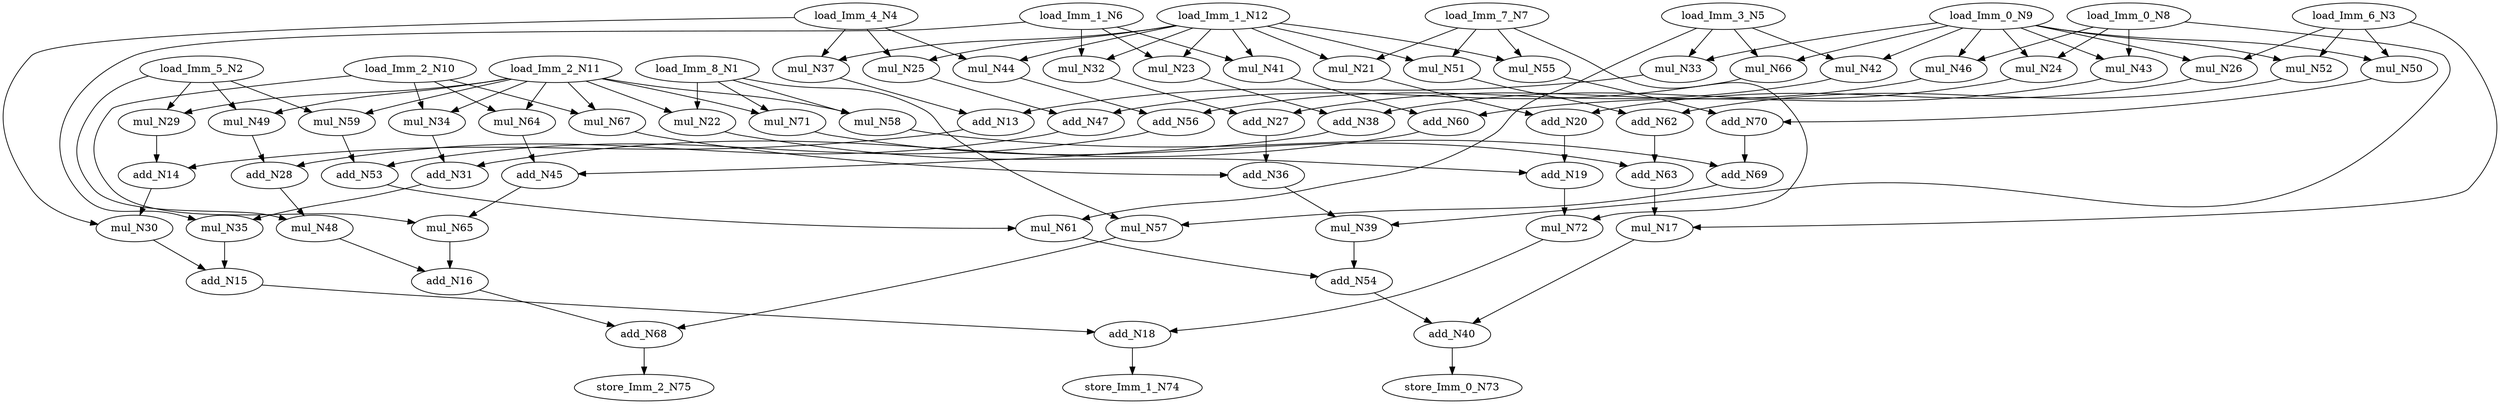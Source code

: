 digraph graphname {
N55 [color="black", ntype="operation", label="mul_N55"];
N74 [color="black", ntype="operation", label="store_Imm_1_N74"];
N70 [color="black", ntype="operation", label="add_N70"];
N54 [color="black", ntype="operation", label="add_N54"];
N73 [color="black", ntype="operation", label="store_Imm_0_N73"];
N69 [color="black", ntype="operation", label="add_N69"];
N58 [color="black", ntype="operation", label="mul_N58"];
N68 [color="black", ntype="operation", label="add_N68"];
N49 [color="black", ntype="operation", label="mul_N49"];
N48 [color="black", ntype="operation", label="mul_N48"];
N65 [color="black", ntype="operation", label="mul_N65"];
N64 [color="black", ntype="operation", label="mul_N64"];
N63 [color="black", ntype="operation", label="add_N63"];
N62 [color="black", ntype="operation", label="add_N62"];
N61 [color="black", ntype="operation", label="mul_N61"];
N60 [color="black", ntype="operation", label="add_N60"];
N41 [color="black", ntype="operation", label="mul_N41"];
N40 [color="black", ntype="operation", label="add_N40"];
N43 [color="black", ntype="operation", label="mul_N43"];
N42 [color="black", ntype="operation", label="mul_N42"];
N45 [color="black", ntype="operation", label="add_N45"];
N44 [color="black", ntype="operation", label="mul_N44"];
N47 [color="black", ntype="operation", label="add_N47"];
N46 [color="black", ntype="operation", label="mul_N46"];
N29 [color="black", ntype="operation", label="mul_N29"];
N28 [color="black", ntype="operation", label="add_N28"];
N59 [color="black", ntype="operation", label="mul_N59"];
N23 [color="black", ntype="operation", label="mul_N23"];
N22 [color="black", ntype="operation", label="mul_N22"];
N21 [color="black", ntype="operation", label="mul_N21"];
N20 [color="black", ntype="operation", label="add_N20"];
N27 [color="black", ntype="operation", label="add_N27"];
N26 [color="black", ntype="operation", label="mul_N26"];
N25 [color="black", ntype="operation", label="mul_N25"];
N24 [color="black", ntype="operation", label="mul_N24"];
N67 [color="black", ntype="operation", label="mul_N67"];
N75 [color="black", ntype="operation", label="store_Imm_2_N75"];
N66 [color="black", ntype="operation", label="mul_N66"];
N8 [color="black", ntype="operation", label="load_Imm_0_N8"];
N9 [color="black", ntype="operation", label="load_Imm_0_N9"];
N71 [color="black", ntype="operation", label="mul_N71"];
N1 [color="black", ntype="operation", label="load_Imm_8_N1"];
N2 [color="black", ntype="operation", label="load_Imm_5_N2"];
N3 [color="black", ntype="operation", label="load_Imm_6_N3"];
N4 [color="black", ntype="operation", label="load_Imm_4_N4"];
N5 [color="black", ntype="operation", label="load_Imm_3_N5"];
N6 [color="black", ntype="operation", label="load_Imm_1_N6"];
N7 [color="black", ntype="operation", label="load_Imm_7_N7"];
N12 [color="black", ntype="operation", label="load_Imm_1_N12"];
N13 [color="black", ntype="operation", label="add_N13"];
N10 [color="black", ntype="operation", label="load_Imm_2_N10"];
N11 [color="black", ntype="operation", label="load_Imm_2_N11"];
N16 [color="black", ntype="operation", label="add_N16"];
N17 [color="black", ntype="operation", label="mul_N17"];
N14 [color="black", ntype="operation", label="add_N14"];
N15 [color="black", ntype="operation", label="add_N15"];
N56 [color="black", ntype="operation", label="add_N56"];
N57 [color="black", ntype="operation", label="mul_N57"];
N18 [color="black", ntype="operation", label="add_N18"];
N19 [color="black", ntype="operation", label="add_N19"];
N52 [color="black", ntype="operation", label="mul_N52"];
N53 [color="black", ntype="operation", label="add_N53"];
N50 [color="black", ntype="operation", label="mul_N50"];
N51 [color="black", ntype="operation", label="mul_N51"];
N38 [color="black", ntype="operation", label="add_N38"];
N39 [color="black", ntype="operation", label="mul_N39"];
N72 [color="black", ntype="operation", label="mul_N72"];
N30 [color="black", ntype="operation", label="mul_N30"];
N31 [color="black", ntype="operation", label="add_N31"];
N32 [color="black", ntype="operation", label="mul_N32"];
N33 [color="black", ntype="operation", label="mul_N33"];
N34 [color="black", ntype="operation", label="mul_N34"];
N35 [color="black", ntype="operation", label="mul_N35"];
N36 [color="black", ntype="operation", label="add_N36"];
N37 [color="black", ntype="operation", label="mul_N37"];
N55 -> N70;
N70 -> N69;
N54 -> N40;
N69 -> N57;
N58 -> N69;
N68 -> N75;
N49 -> N28;
N48 -> N16;
N65 -> N16;
N64 -> N45;
N63 -> N17;
N62 -> N63;
N61 -> N54;
N60 -> N31;
N41 -> N60;
N40 -> N73;
N43 -> N60;
N42 -> N56;
N45 -> N65;
N44 -> N56;
N47 -> N28;
N46 -> N27;
N29 -> N14;
N28 -> N48;
N59 -> N53;
N23 -> N38;
N22 -> N19;
N21 -> N20;
N20 -> N19;
N27 -> N36;
N26 -> N20;
N25 -> N47;
N24 -> N38;
N67 -> N36;
N66 -> N47;
N8 -> N24;
N8 -> N43;
N8 -> N46;
N8 -> N39;
N9 -> N24;
N9 -> N46;
N9 -> N33;
N9 -> N42;
N9 -> N66;
N9 -> N50;
N9 -> N26;
N9 -> N43;
N9 -> N52;
N71 -> N63;
N1 -> N22;
N1 -> N57;
N1 -> N58;
N1 -> N71;
N2 -> N29;
N2 -> N49;
N2 -> N48;
N2 -> N59;
N3 -> N26;
N3 -> N50;
N3 -> N17;
N3 -> N52;
N4 -> N25;
N4 -> N37;
N4 -> N30;
N4 -> N44;
N5 -> N66;
N5 -> N33;
N5 -> N42;
N5 -> N61;
N6 -> N23;
N6 -> N32;
N6 -> N41;
N6 -> N35;
N7 -> N51;
N7 -> N72;
N7 -> N21;
N7 -> N55;
N12 -> N44;
N12 -> N55;
N12 -> N32;
N12 -> N37;
N12 -> N21;
N12 -> N23;
N12 -> N51;
N12 -> N25;
N12 -> N41;
N13 -> N14;
N10 -> N65;
N10 -> N64;
N10 -> N34;
N10 -> N67;
N11 -> N64;
N11 -> N67;
N11 -> N58;
N11 -> N34;
N11 -> N22;
N11 -> N71;
N11 -> N49;
N11 -> N59;
N11 -> N29;
N16 -> N68;
N17 -> N40;
N14 -> N30;
N15 -> N18;
N56 -> N53;
N57 -> N68;
N18 -> N74;
N19 -> N72;
N52 -> N62;
N53 -> N61;
N50 -> N70;
N51 -> N62;
N38 -> N45;
N39 -> N54;
N72 -> N18;
N30 -> N15;
N31 -> N35;
N32 -> N27;
N33 -> N13;
N34 -> N31;
N35 -> N15;
N36 -> N39;
N37 -> N13;
}
